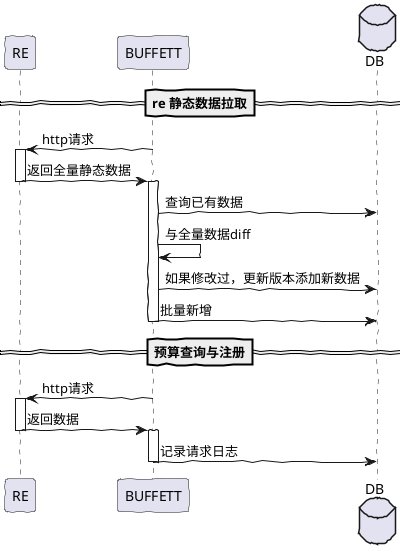 @startuml
skinparam handwritten true

 participant "RE" as re
 participant "BUFFETT" as buffett
 database "DB" as DB

== re 静态数据拉取==
buffett ->re:http请求
activate  re
re->buffett : 返回全量静态数据
deactivate re
activate buffett
buffett->DB : 查询已有数据
buffett->buffett : 与全量数据diff

buffett->DB : 如果修改过，更新版本添加新数据
buffett->DB : 批量新增
deactivate buffett

==预算查询与注册==

buffett ->re:http请求
activate  re
re->buffett :返回数据
deactivate re
activate  buffett
buffett-> DB :记录请求日志
deactivate buffett
@enduml